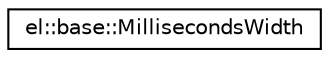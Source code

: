 digraph "Graphical Class Hierarchy"
{
  edge [fontname="Helvetica",fontsize="10",labelfontname="Helvetica",labelfontsize="10"];
  node [fontname="Helvetica",fontsize="10",shape=record];
  rankdir="LR";
  Node1 [label="el::base::MillisecondsWidth",height=0.2,width=0.4,color="black", fillcolor="white", style="filled",URL="$classel_1_1base_1_1_milliseconds_width.html",tooltip="A milliseconds width class containing actual width and offset for date/time. "];
}
